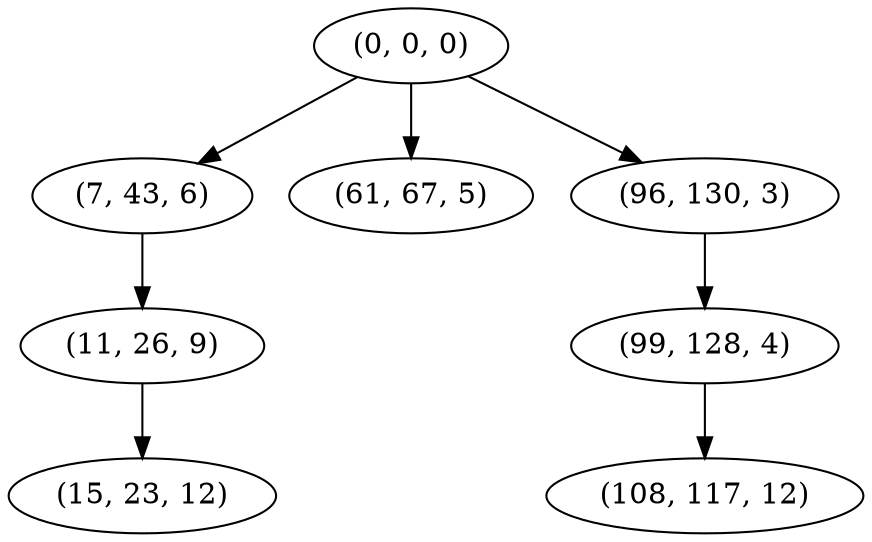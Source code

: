 digraph tree {
    "(0, 0, 0)";
    "(7, 43, 6)";
    "(11, 26, 9)";
    "(15, 23, 12)";
    "(61, 67, 5)";
    "(96, 130, 3)";
    "(99, 128, 4)";
    "(108, 117, 12)";
    "(0, 0, 0)" -> "(7, 43, 6)";
    "(0, 0, 0)" -> "(61, 67, 5)";
    "(0, 0, 0)" -> "(96, 130, 3)";
    "(7, 43, 6)" -> "(11, 26, 9)";
    "(11, 26, 9)" -> "(15, 23, 12)";
    "(96, 130, 3)" -> "(99, 128, 4)";
    "(99, 128, 4)" -> "(108, 117, 12)";
}
